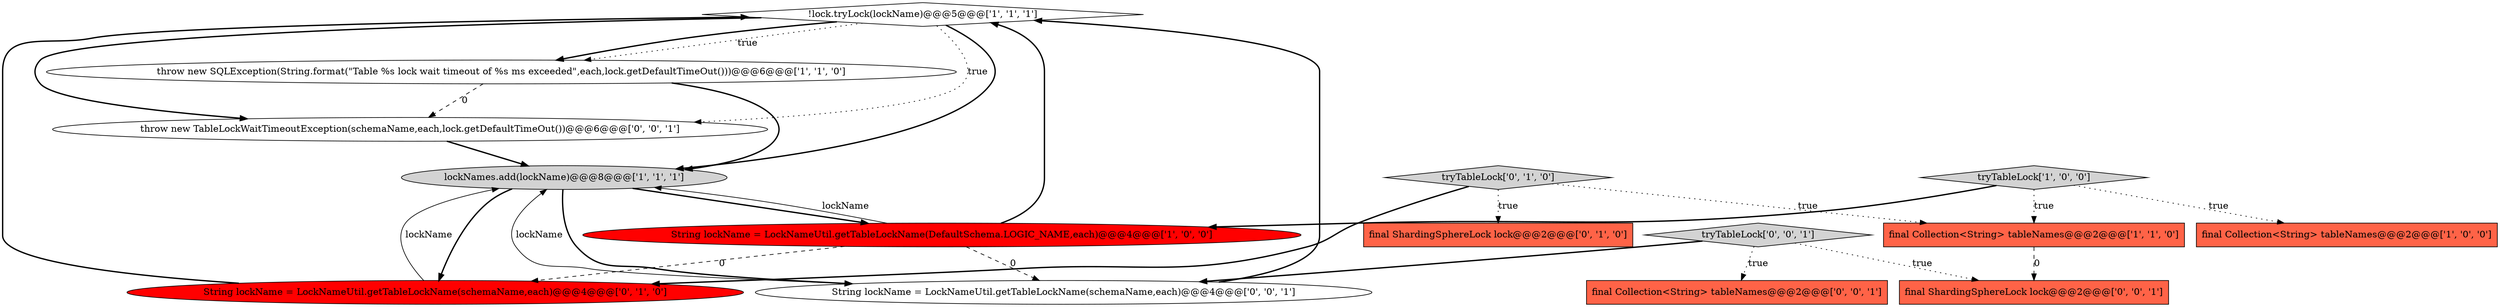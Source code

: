 digraph {
4 [style = filled, label = "!lock.tryLock(lockName)@@@5@@@['1', '1', '1']", fillcolor = white, shape = diamond image = "AAA0AAABBB1BBB"];
9 [style = filled, label = "tryTableLock['0', '1', '0']", fillcolor = lightgray, shape = diamond image = "AAA0AAABBB2BBB"];
14 [style = filled, label = "throw new TableLockWaitTimeoutException(schemaName,each,lock.getDefaultTimeOut())@@@6@@@['0', '0', '1']", fillcolor = white, shape = ellipse image = "AAA0AAABBB3BBB"];
7 [style = filled, label = "final ShardingSphereLock lock@@@2@@@['0', '1', '0']", fillcolor = tomato, shape = box image = "AAA0AAABBB2BBB"];
12 [style = filled, label = "final ShardingSphereLock lock@@@2@@@['0', '0', '1']", fillcolor = tomato, shape = box image = "AAA0AAABBB3BBB"];
0 [style = filled, label = "final Collection<String> tableNames@@@2@@@['1', '0', '0']", fillcolor = tomato, shape = box image = "AAA0AAABBB1BBB"];
8 [style = filled, label = "String lockName = LockNameUtil.getTableLockName(schemaName,each)@@@4@@@['0', '1', '0']", fillcolor = red, shape = ellipse image = "AAA1AAABBB2BBB"];
5 [style = filled, label = "throw new SQLException(String.format(\"Table %s lock wait timeout of %s ms exceeded\",each,lock.getDefaultTimeOut()))@@@6@@@['1', '1', '0']", fillcolor = white, shape = ellipse image = "AAA0AAABBB1BBB"];
6 [style = filled, label = "final Collection<String> tableNames@@@2@@@['1', '1', '0']", fillcolor = tomato, shape = box image = "AAA0AAABBB1BBB"];
10 [style = filled, label = "final Collection<String> tableNames@@@2@@@['0', '0', '1']", fillcolor = tomato, shape = box image = "AAA0AAABBB3BBB"];
11 [style = filled, label = "String lockName = LockNameUtil.getTableLockName(schemaName,each)@@@4@@@['0', '0', '1']", fillcolor = white, shape = ellipse image = "AAA0AAABBB3BBB"];
13 [style = filled, label = "tryTableLock['0', '0', '1']", fillcolor = lightgray, shape = diamond image = "AAA0AAABBB3BBB"];
3 [style = filled, label = "tryTableLock['1', '0', '0']", fillcolor = lightgray, shape = diamond image = "AAA0AAABBB1BBB"];
2 [style = filled, label = "String lockName = LockNameUtil.getTableLockName(DefaultSchema.LOGIC_NAME,each)@@@4@@@['1', '0', '0']", fillcolor = red, shape = ellipse image = "AAA1AAABBB1BBB"];
1 [style = filled, label = "lockNames.add(lockName)@@@8@@@['1', '1', '1']", fillcolor = lightgray, shape = ellipse image = "AAA0AAABBB1BBB"];
4->5 [style = dotted, label="true"];
4->14 [style = bold, label=""];
5->14 [style = dashed, label="0"];
1->8 [style = bold, label=""];
13->12 [style = dotted, label="true"];
11->4 [style = bold, label=""];
3->6 [style = dotted, label="true"];
4->14 [style = dotted, label="true"];
9->8 [style = bold, label=""];
9->6 [style = dotted, label="true"];
2->4 [style = bold, label=""];
13->11 [style = bold, label=""];
13->10 [style = dotted, label="true"];
2->8 [style = dashed, label="0"];
14->1 [style = bold, label=""];
1->11 [style = bold, label=""];
6->12 [style = dashed, label="0"];
5->1 [style = bold, label=""];
3->2 [style = bold, label=""];
11->1 [style = solid, label="lockName"];
3->0 [style = dotted, label="true"];
2->11 [style = dashed, label="0"];
1->2 [style = bold, label=""];
4->1 [style = bold, label=""];
8->4 [style = bold, label=""];
9->7 [style = dotted, label="true"];
2->1 [style = solid, label="lockName"];
8->1 [style = solid, label="lockName"];
4->5 [style = bold, label=""];
}

